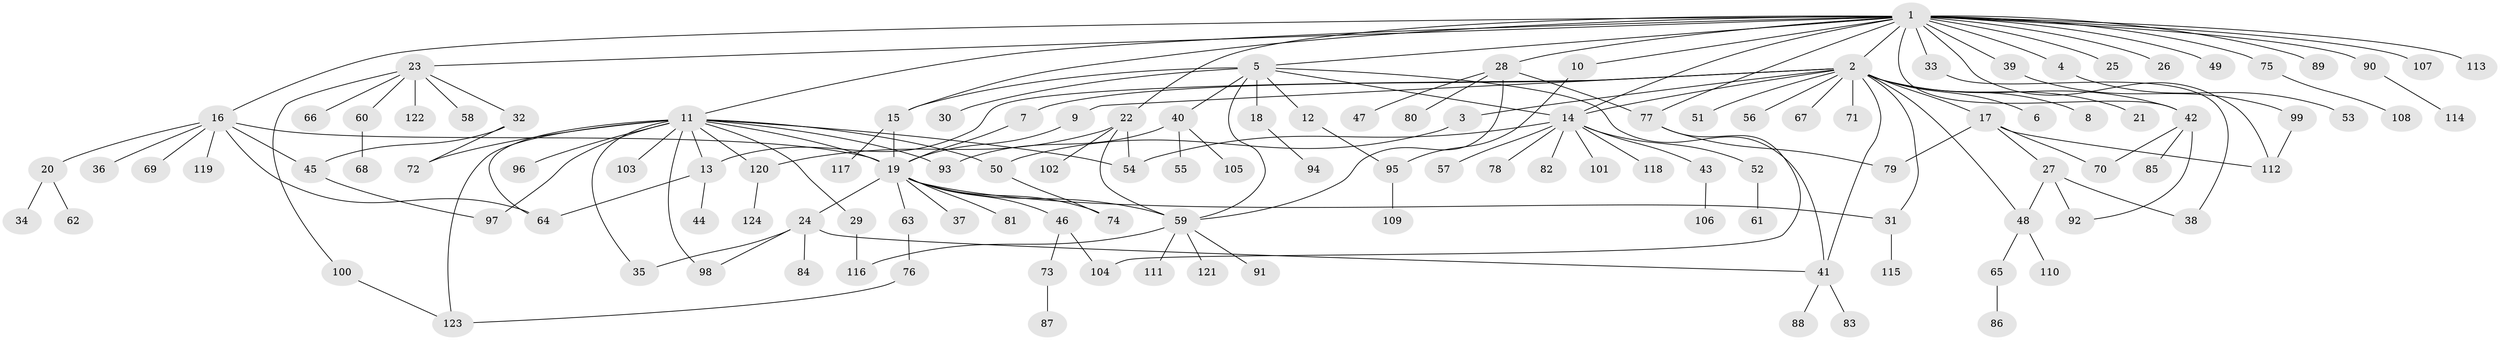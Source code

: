 // coarse degree distribution, {1: 0.47368421052631576, 13: 0.02631578947368421, 2: 0.13157894736842105, 3: 0.07894736842105263, 4: 0.07894736842105263, 5: 0.07894736842105263, 16: 0.02631578947368421, 9: 0.07894736842105263, 8: 0.02631578947368421}
// Generated by graph-tools (version 1.1) at 2025/36/03/04/25 23:36:45]
// undirected, 124 vertices, 164 edges
graph export_dot {
  node [color=gray90,style=filled];
  1;
  2;
  3;
  4;
  5;
  6;
  7;
  8;
  9;
  10;
  11;
  12;
  13;
  14;
  15;
  16;
  17;
  18;
  19;
  20;
  21;
  22;
  23;
  24;
  25;
  26;
  27;
  28;
  29;
  30;
  31;
  32;
  33;
  34;
  35;
  36;
  37;
  38;
  39;
  40;
  41;
  42;
  43;
  44;
  45;
  46;
  47;
  48;
  49;
  50;
  51;
  52;
  53;
  54;
  55;
  56;
  57;
  58;
  59;
  60;
  61;
  62;
  63;
  64;
  65;
  66;
  67;
  68;
  69;
  70;
  71;
  72;
  73;
  74;
  75;
  76;
  77;
  78;
  79;
  80;
  81;
  82;
  83;
  84;
  85;
  86;
  87;
  88;
  89;
  90;
  91;
  92;
  93;
  94;
  95;
  96;
  97;
  98;
  99;
  100;
  101;
  102;
  103;
  104;
  105;
  106;
  107;
  108;
  109;
  110;
  111;
  112;
  113;
  114;
  115;
  116;
  117;
  118;
  119;
  120;
  121;
  122;
  123;
  124;
  1 -- 2;
  1 -- 4;
  1 -- 5;
  1 -- 10;
  1 -- 11;
  1 -- 14;
  1 -- 15;
  1 -- 16;
  1 -- 22;
  1 -- 23;
  1 -- 25;
  1 -- 26;
  1 -- 28;
  1 -- 33;
  1 -- 39;
  1 -- 42;
  1 -- 49;
  1 -- 75;
  1 -- 77;
  1 -- 89;
  1 -- 90;
  1 -- 107;
  1 -- 112;
  1 -- 113;
  2 -- 3;
  2 -- 6;
  2 -- 7;
  2 -- 8;
  2 -- 9;
  2 -- 13;
  2 -- 14;
  2 -- 17;
  2 -- 21;
  2 -- 31;
  2 -- 41;
  2 -- 42;
  2 -- 48;
  2 -- 51;
  2 -- 56;
  2 -- 67;
  2 -- 71;
  3 -- 50;
  4 -- 53;
  5 -- 12;
  5 -- 14;
  5 -- 15;
  5 -- 18;
  5 -- 30;
  5 -- 40;
  5 -- 41;
  5 -- 59;
  7 -- 19;
  9 -- 19;
  10 -- 95;
  11 -- 13;
  11 -- 19;
  11 -- 29;
  11 -- 35;
  11 -- 50;
  11 -- 54;
  11 -- 64;
  11 -- 72;
  11 -- 93;
  11 -- 96;
  11 -- 97;
  11 -- 98;
  11 -- 103;
  11 -- 120;
  11 -- 123;
  12 -- 95;
  13 -- 44;
  13 -- 64;
  14 -- 43;
  14 -- 52;
  14 -- 54;
  14 -- 57;
  14 -- 78;
  14 -- 82;
  14 -- 101;
  14 -- 118;
  15 -- 19;
  15 -- 117;
  16 -- 19;
  16 -- 20;
  16 -- 36;
  16 -- 45;
  16 -- 64;
  16 -- 69;
  16 -- 119;
  17 -- 27;
  17 -- 70;
  17 -- 79;
  17 -- 112;
  18 -- 94;
  19 -- 24;
  19 -- 31;
  19 -- 37;
  19 -- 46;
  19 -- 59;
  19 -- 63;
  19 -- 74;
  19 -- 81;
  20 -- 34;
  20 -- 62;
  22 -- 54;
  22 -- 59;
  22 -- 102;
  22 -- 120;
  23 -- 32;
  23 -- 58;
  23 -- 60;
  23 -- 66;
  23 -- 100;
  23 -- 122;
  24 -- 35;
  24 -- 41;
  24 -- 84;
  24 -- 98;
  27 -- 38;
  27 -- 48;
  27 -- 92;
  28 -- 47;
  28 -- 59;
  28 -- 77;
  28 -- 80;
  29 -- 116;
  31 -- 115;
  32 -- 45;
  32 -- 72;
  33 -- 38;
  39 -- 99;
  40 -- 55;
  40 -- 93;
  40 -- 105;
  41 -- 83;
  41 -- 88;
  42 -- 70;
  42 -- 85;
  42 -- 92;
  43 -- 106;
  45 -- 97;
  46 -- 73;
  46 -- 104;
  48 -- 65;
  48 -- 110;
  50 -- 74;
  52 -- 61;
  59 -- 91;
  59 -- 111;
  59 -- 116;
  59 -- 121;
  60 -- 68;
  63 -- 76;
  65 -- 86;
  73 -- 87;
  75 -- 108;
  76 -- 123;
  77 -- 79;
  77 -- 104;
  90 -- 114;
  95 -- 109;
  99 -- 112;
  100 -- 123;
  120 -- 124;
}
